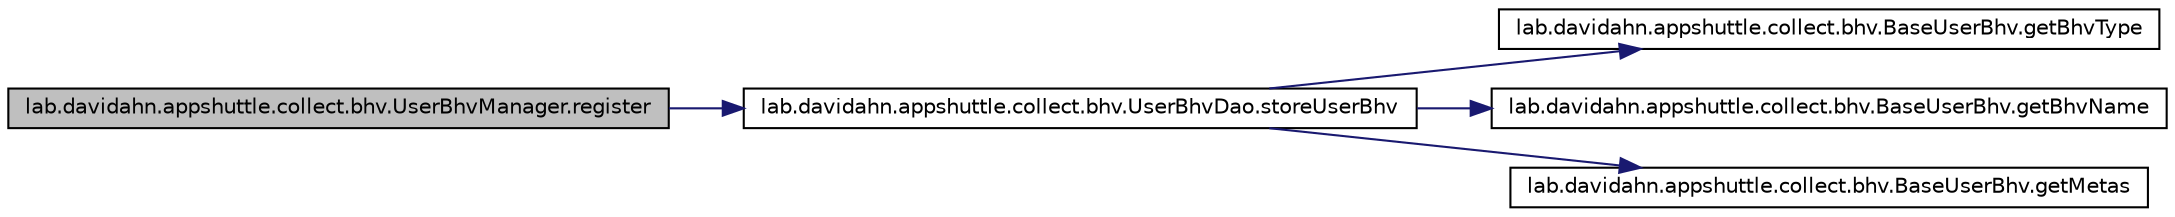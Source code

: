 digraph G
{
 // INTERACTIVE_SVG=YES
  edge [fontname="Helvetica",fontsize="10",labelfontname="Helvetica",labelfontsize="10"];
  node [fontname="Helvetica",fontsize="10",shape=record];
  rankdir="LR";
  Node1 [label="lab.davidahn.appshuttle.collect.bhv.UserBhvManager.register",height=0.2,width=0.4,color="black", fillcolor="grey75", style="filled" fontcolor="black"];
  Node1 -> Node2 [color="midnightblue",fontsize="10",style="solid",fontname="Helvetica"];
  Node2 [label="lab.davidahn.appshuttle.collect.bhv.UserBhvDao.storeUserBhv",height=0.2,width=0.4,color="black", fillcolor="white", style="filled",URL="$classlab_1_1davidahn_1_1appshuttle_1_1collect_1_1bhv_1_1_user_bhv_dao.html#ac0a070a1ae8f75b034a9ac196c3ceac8"];
  Node2 -> Node3 [color="midnightblue",fontsize="10",style="solid",fontname="Helvetica"];
  Node3 [label="lab.davidahn.appshuttle.collect.bhv.BaseUserBhv.getBhvType",height=0.2,width=0.4,color="black", fillcolor="white", style="filled",URL="$classlab_1_1davidahn_1_1appshuttle_1_1collect_1_1bhv_1_1_base_user_bhv.html#a187a1ad4bab71800fbf104fd0378a4e2"];
  Node2 -> Node4 [color="midnightblue",fontsize="10",style="solid",fontname="Helvetica"];
  Node4 [label="lab.davidahn.appshuttle.collect.bhv.BaseUserBhv.getBhvName",height=0.2,width=0.4,color="black", fillcolor="white", style="filled",URL="$classlab_1_1davidahn_1_1appshuttle_1_1collect_1_1bhv_1_1_base_user_bhv.html#ad949185031050c0eba6521d3e6b3eff7"];
  Node2 -> Node5 [color="midnightblue",fontsize="10",style="solid",fontname="Helvetica"];
  Node5 [label="lab.davidahn.appshuttle.collect.bhv.BaseUserBhv.getMetas",height=0.2,width=0.4,color="black", fillcolor="white", style="filled",URL="$classlab_1_1davidahn_1_1appshuttle_1_1collect_1_1bhv_1_1_base_user_bhv.html#a90df2cc6d7eb42e460549cfe54e5e9e6"];
}
